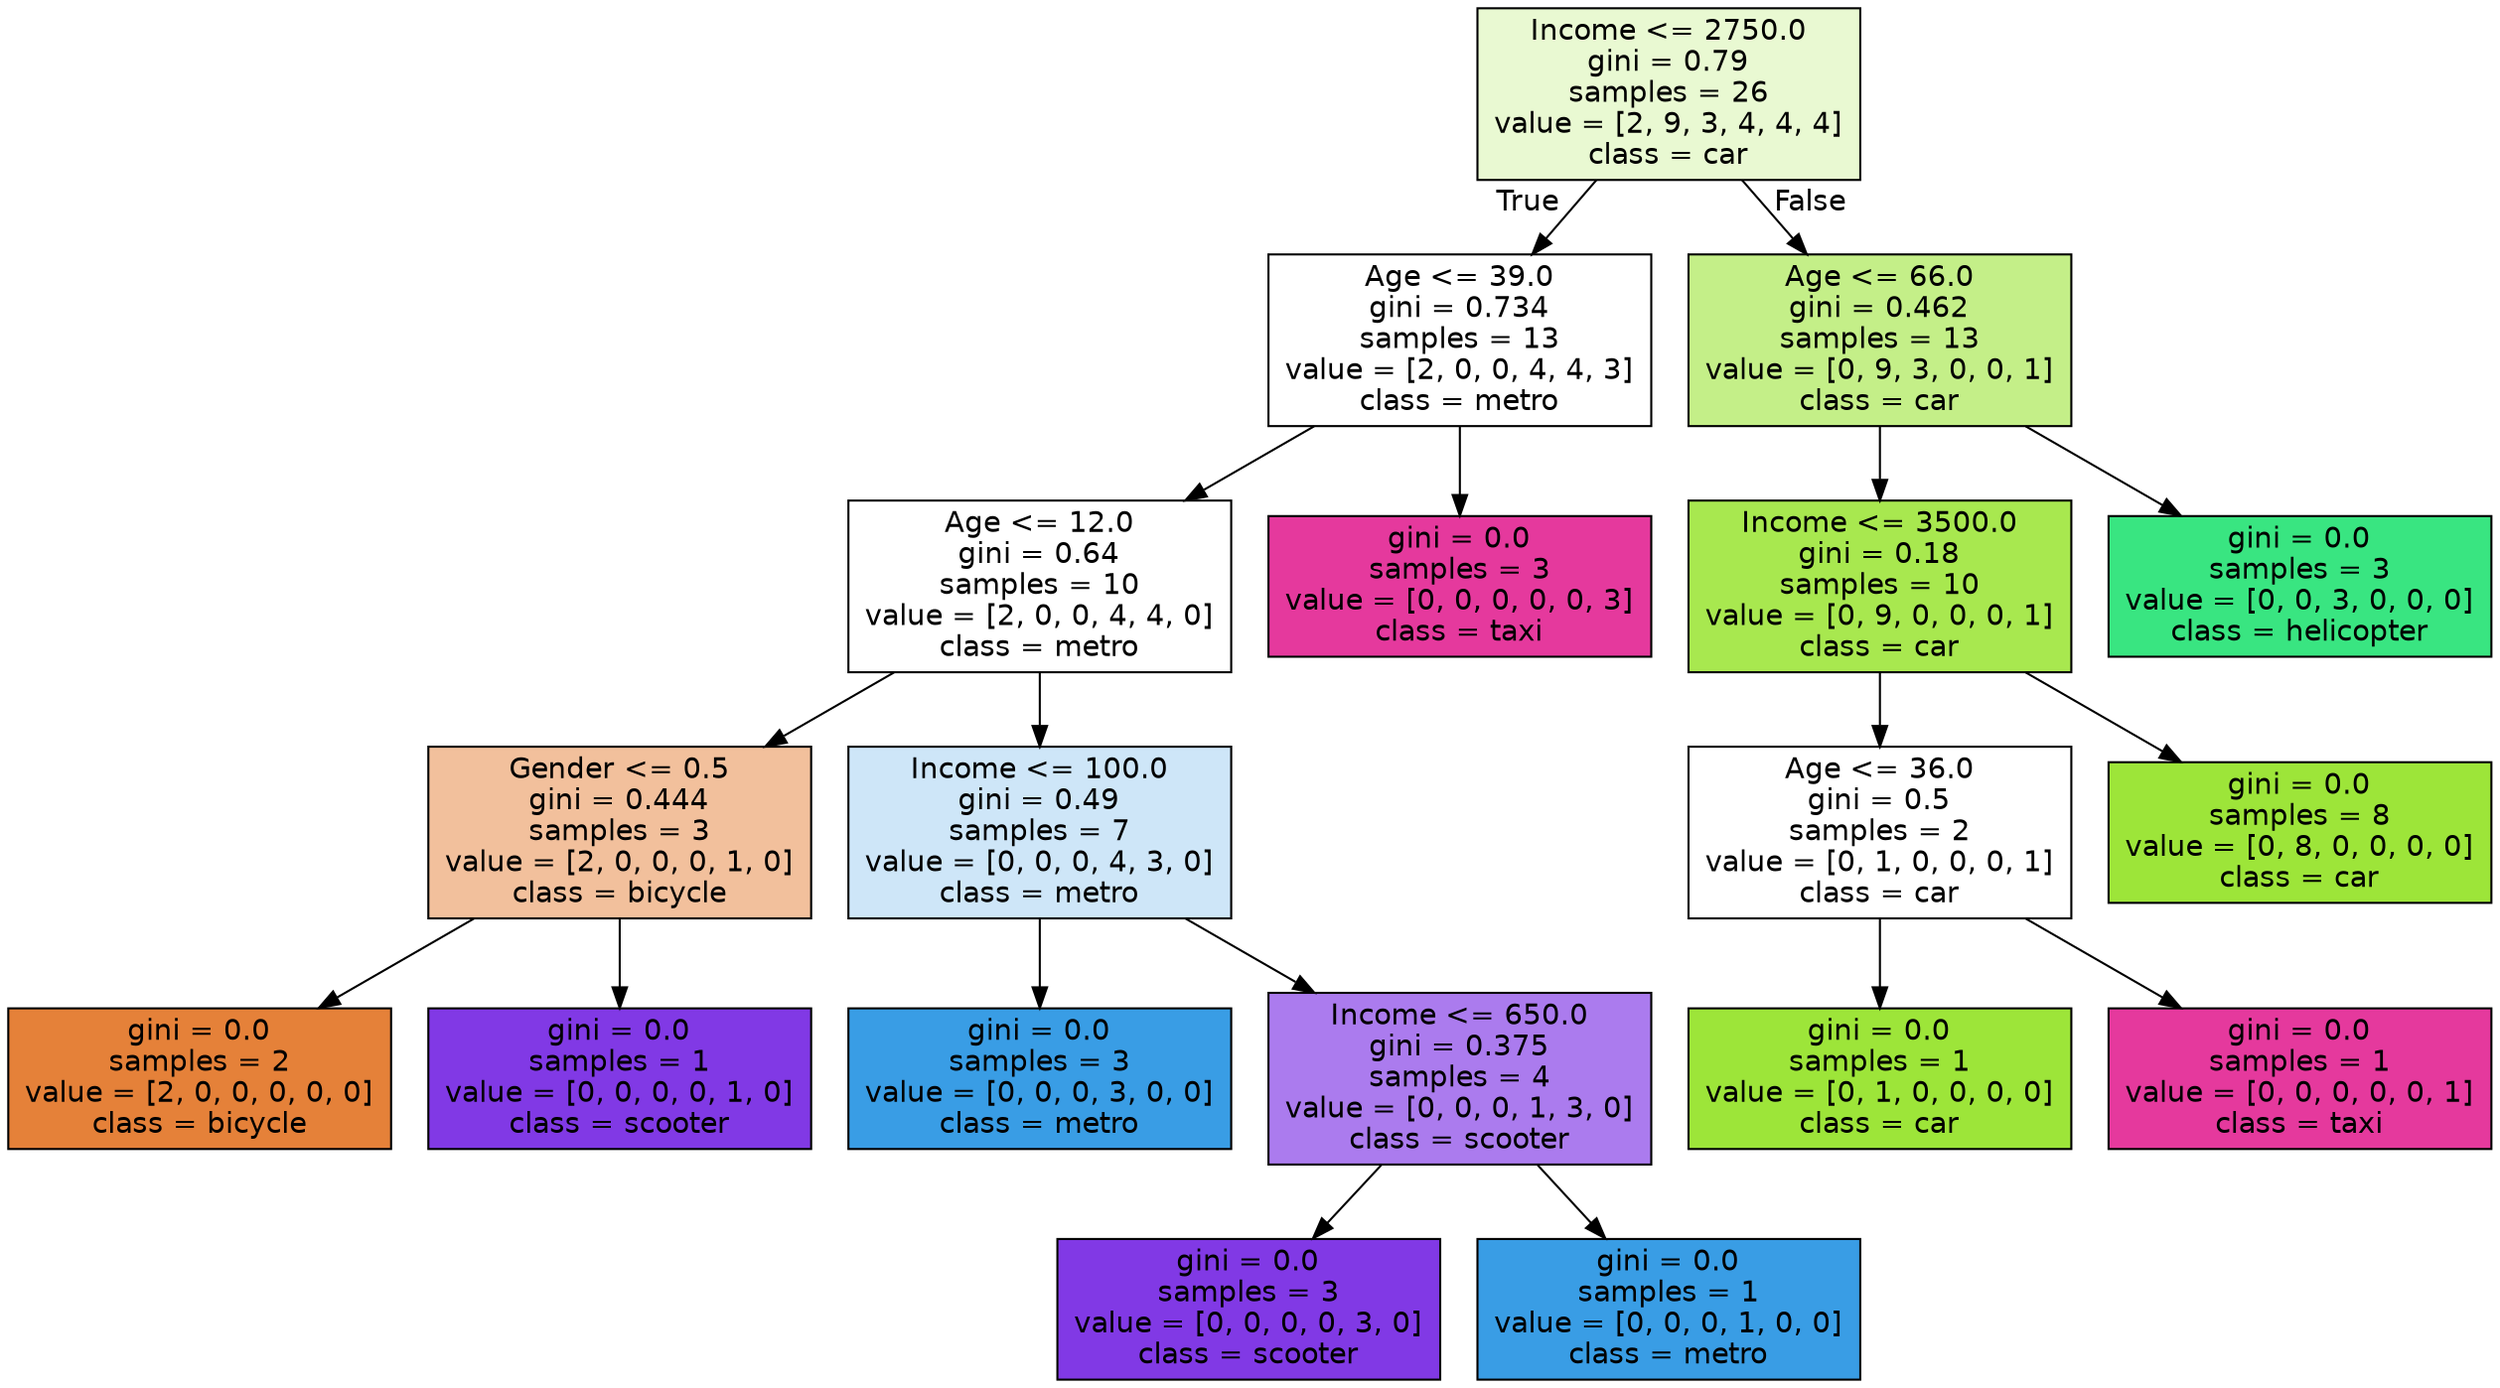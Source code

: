 digraph Tree {
node [shape=box, style="filled", color="black", fontname="helvetica"] ;
edge [fontname="helvetica"] ;
0 [label="Income <= 2750.0\ngini = 0.79\nsamples = 26\nvalue = [2, 9, 3, 4, 4, 4]\nclass = car", fillcolor="#e9f9d2"] ;
1 [label="Age <= 39.0\ngini = 0.734\nsamples = 13\nvalue = [2, 0, 0, 4, 4, 3]\nclass = metro", fillcolor="#ffffff"] ;
0 -> 1 [labeldistance=2.5, labelangle=45, headlabel="True"] ;
2 [label="Age <= 12.0\ngini = 0.64\nsamples = 10\nvalue = [2, 0, 0, 4, 4, 0]\nclass = metro", fillcolor="#ffffff"] ;
1 -> 2 ;
3 [label="Gender <= 0.5\ngini = 0.444\nsamples = 3\nvalue = [2, 0, 0, 0, 1, 0]\nclass = bicycle", fillcolor="#f2c09c"] ;
2 -> 3 ;
4 [label="gini = 0.0\nsamples = 2\nvalue = [2, 0, 0, 0, 0, 0]\nclass = bicycle", fillcolor="#e58139"] ;
3 -> 4 ;
5 [label="gini = 0.0\nsamples = 1\nvalue = [0, 0, 0, 0, 1, 0]\nclass = scooter", fillcolor="#8139e5"] ;
3 -> 5 ;
6 [label="Income <= 100.0\ngini = 0.49\nsamples = 7\nvalue = [0, 0, 0, 4, 3, 0]\nclass = metro", fillcolor="#cee6f8"] ;
2 -> 6 ;
7 [label="gini = 0.0\nsamples = 3\nvalue = [0, 0, 0, 3, 0, 0]\nclass = metro", fillcolor="#399de5"] ;
6 -> 7 ;
8 [label="Income <= 650.0\ngini = 0.375\nsamples = 4\nvalue = [0, 0, 0, 1, 3, 0]\nclass = scooter", fillcolor="#ab7bee"] ;
6 -> 8 ;
9 [label="gini = 0.0\nsamples = 3\nvalue = [0, 0, 0, 0, 3, 0]\nclass = scooter", fillcolor="#8139e5"] ;
8 -> 9 ;
10 [label="gini = 0.0\nsamples = 1\nvalue = [0, 0, 0, 1, 0, 0]\nclass = metro", fillcolor="#399de5"] ;
8 -> 10 ;
11 [label="gini = 0.0\nsamples = 3\nvalue = [0, 0, 0, 0, 0, 3]\nclass = taxi", fillcolor="#e5399d"] ;
1 -> 11 ;
12 [label="Age <= 66.0\ngini = 0.462\nsamples = 13\nvalue = [0, 9, 3, 0, 0, 1]\nclass = car", fillcolor="#c4ef88"] ;
0 -> 12 [labeldistance=2.5, labelangle=-45, headlabel="False"] ;
13 [label="Income <= 3500.0\ngini = 0.18\nsamples = 10\nvalue = [0, 9, 0, 0, 0, 1]\nclass = car", fillcolor="#a8e84f"] ;
12 -> 13 ;
14 [label="Age <= 36.0\ngini = 0.5\nsamples = 2\nvalue = [0, 1, 0, 0, 0, 1]\nclass = car", fillcolor="#ffffff"] ;
13 -> 14 ;
15 [label="gini = 0.0\nsamples = 1\nvalue = [0, 1, 0, 0, 0, 0]\nclass = car", fillcolor="#9de539"] ;
14 -> 15 ;
16 [label="gini = 0.0\nsamples = 1\nvalue = [0, 0, 0, 0, 0, 1]\nclass = taxi", fillcolor="#e5399d"] ;
14 -> 16 ;
17 [label="gini = 0.0\nsamples = 8\nvalue = [0, 8, 0, 0, 0, 0]\nclass = car", fillcolor="#9de539"] ;
13 -> 17 ;
18 [label="gini = 0.0\nsamples = 3\nvalue = [0, 0, 3, 0, 0, 0]\nclass = helicopter", fillcolor="#39e581"] ;
12 -> 18 ;
}